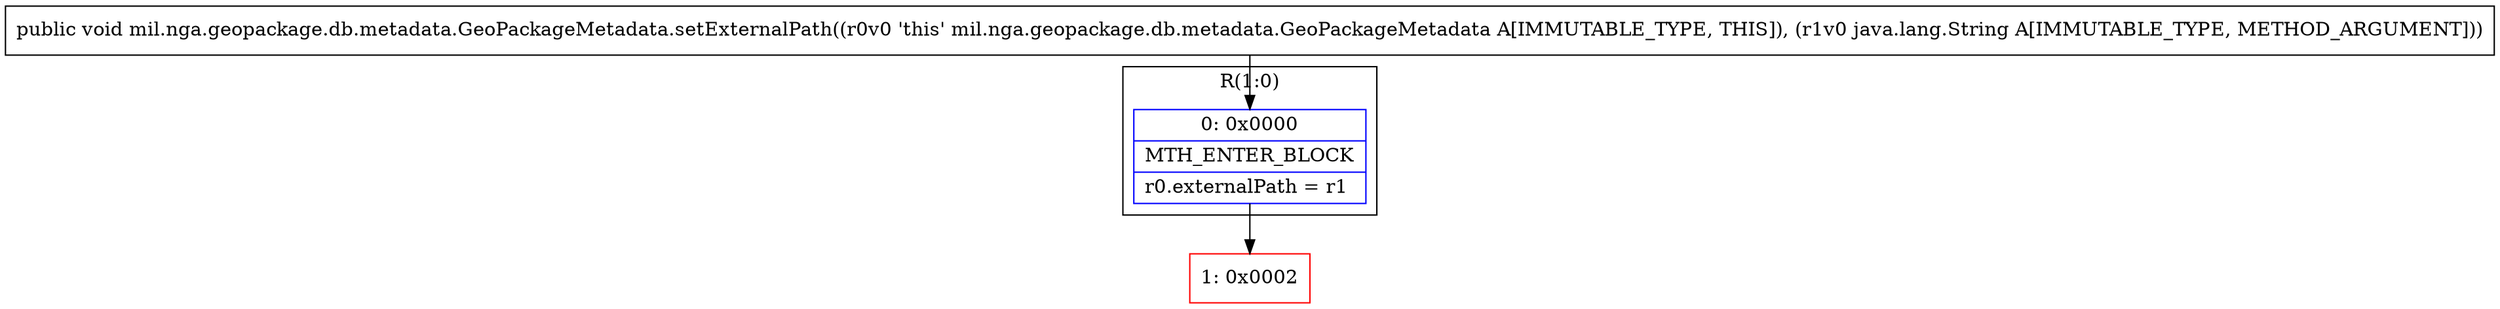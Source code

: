 digraph "CFG formil.nga.geopackage.db.metadata.GeoPackageMetadata.setExternalPath(Ljava\/lang\/String;)V" {
subgraph cluster_Region_814259310 {
label = "R(1:0)";
node [shape=record,color=blue];
Node_0 [shape=record,label="{0\:\ 0x0000|MTH_ENTER_BLOCK\l|r0.externalPath = r1\l}"];
}
Node_1 [shape=record,color=red,label="{1\:\ 0x0002}"];
MethodNode[shape=record,label="{public void mil.nga.geopackage.db.metadata.GeoPackageMetadata.setExternalPath((r0v0 'this' mil.nga.geopackage.db.metadata.GeoPackageMetadata A[IMMUTABLE_TYPE, THIS]), (r1v0 java.lang.String A[IMMUTABLE_TYPE, METHOD_ARGUMENT])) }"];
MethodNode -> Node_0;
Node_0 -> Node_1;
}

